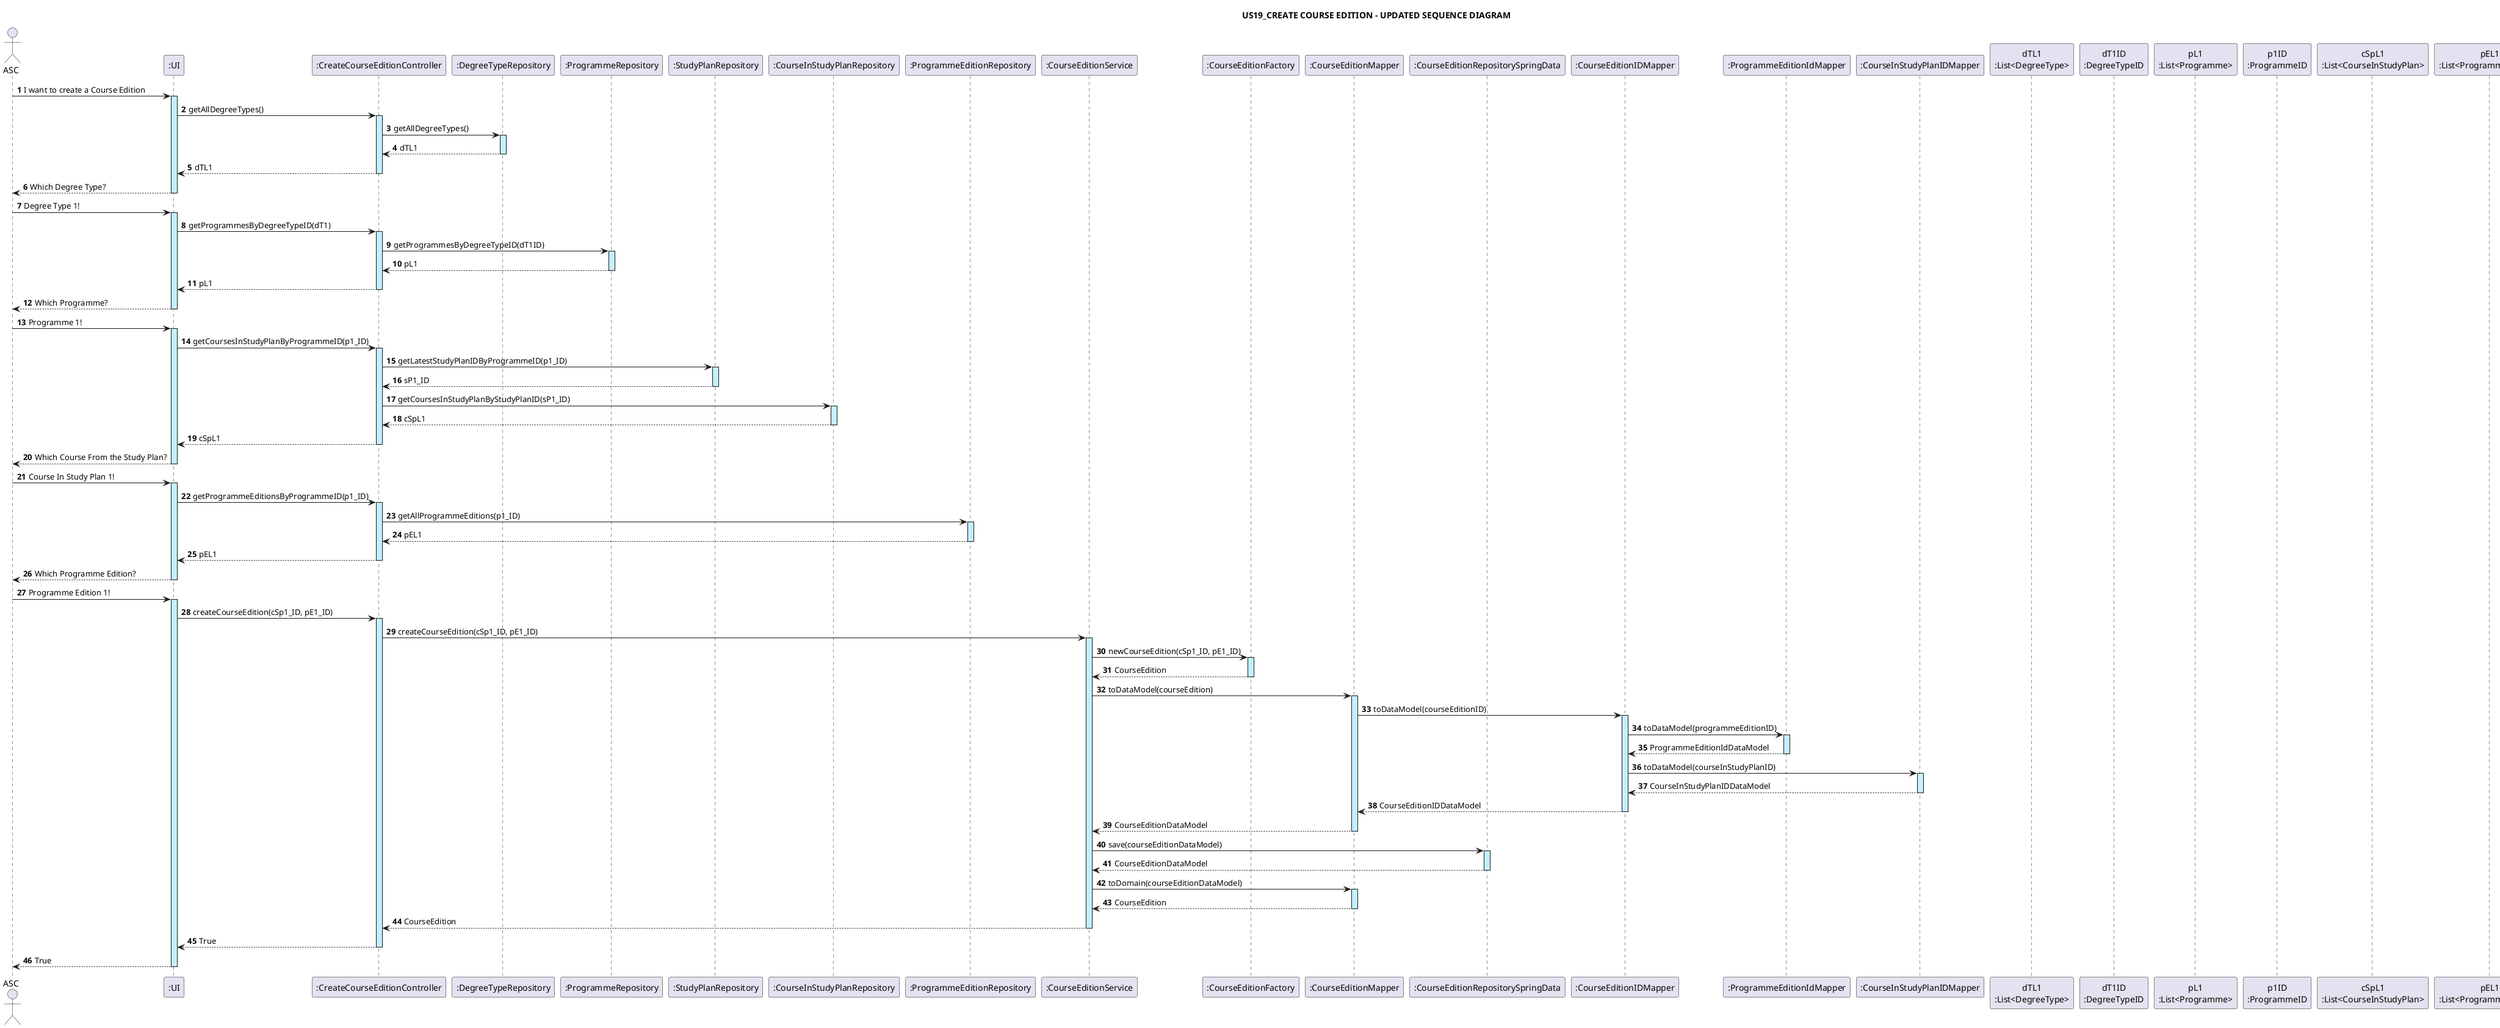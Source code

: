@startuml
title: US19_CREATE COURSE EDITION - UPDATED SEQUENCE DIAGRAM
autonumber

actor ASC
participant ":UI" as UI
participant ":CreateCourseEditionController" as Controller
participant ":DegreeTypeRepository" as DegreeTypeR
participant ":ProgrammeRepository" as ProgrammeR
participant ":StudyPlanRepository" as StudyPlanR
participant ":CourseInStudyPlanRepository" as CourseInStudyPlanR
participant ":ProgrammeEditionRepository" as ProgrammeEditionR
participant ":CourseEditionService" as Service
participant ":CourseEditionFactory" as Factory
participant ":CourseEditionMapper" as Mapper
participant ":CourseEditionRepositorySpringData" as Repository
participant ":CourseEditionIDMapper" as IDMapper
participant ":ProgrammeEditionIdMapper" as PEMapper
participant ":CourseInStudyPlanIDMapper" as CSPMapper


ASC -> UI ++ #application :  I want to create a Course Edition
UI -> Controller ++ #application: getAllDegreeTypes()
Controller -> DegreeTypeR ++ #application: getAllDegreeTypes()
DegreeTypeR --> Controller -- : dTL1
Controller --> UI -- : dTL1
UI --> ASC -- : Which Degree Type?


ASC -> UI ++ #application : Degree Type 1!
UI -> Controller ++ #application: getProgrammesByDegreeTypeID(dT1)
Controller -> ProgrammeR ++ #application: getProgrammesByDegreeTypeID(dT1ID)
ProgrammeR --> Controller -- : pL1
Controller --> UI -- : pL1
UI --> ASC -- : Which Programme?


ASC -> UI ++ #application : Programme 1!
UI -> Controller ++ #application: getCoursesInStudyPlanByProgrammeID(p1_ID)
Controller -> StudyPlanR ++ #application: getLatestStudyPlanIDByProgrammeID(p1_ID)
StudyPlanR --> Controller -- : sP1_ID
Controller -> CourseInStudyPlanR ++ #application: getCoursesInStudyPlanByStudyPlanID(sP1_ID)
CourseInStudyPlanR --> Controller -- : cSpL1
Controller --> UI -- : cSpL1
UI --> ASC -- : Which Course From the Study Plan?


ASC -> UI ++ #application : Course In Study Plan 1!
UI -> Controller ++ #application: getProgrammeEditionsByProgrammeID(p1_ID)
Controller -> ProgrammeEditionR ++ #application: getAllProgrammeEditions(p1_ID)
ProgrammeEditionR --> Controller -- : pEL1
Controller --> UI -- : pEL1
UI --> ASC -- : Which Programme Edition?


ASC -> UI ++ #application : Programme Edition 1!


UI -> Controller ++ #application : createCourseEdition(cSp1_ID, pE1_ID)
Controller -> Service ++ #application: createCourseEdition(cSp1_ID, pE1_ID)


Service -> Factory ++ #application : newCourseEdition(cSp1_ID, pE1_ID)
Factory --> Service -- : CourseEdition


Service -> Mapper ++ #application : toDataModel(courseEdition)
Mapper -> IDMapper ++ #application : toDataModel(courseEditionID)
IDMapper -> PEMapper ++ #application : toDataModel(programmeEditionID)
PEMapper --> IDMapper -- : ProgrammeEditionIdDataModel
IDMapper -> CSPMapper ++ #application : toDataModel(courseInStudyPlanID)
CSPMapper --> IDMapper -- : CourseInStudyPlanIDDataModel
IDMapper --> Mapper -- : CourseEditionIDDataModel
Mapper --> Service -- : CourseEditionDataModel


Service -> Repository ++ #application : save(courseEditionDataModel)
Repository --> Service -- : CourseEditionDataModel


Service -> Mapper ++ #application : toDomain(courseEditionDataModel)
Mapper --> Service -- : CourseEdition

Service --> Controller -- : CourseEdition
Controller --> UI -- : True
UI --> ASC -- : True


participant "dTL1\n:List<DegreeType>" as DTL
participant "dT1ID\n:DegreeTypeID" as DT_ID
participant "pL1\n:List<Programme>" as PL
participant "p1ID\n:ProgrammeID" as PG_ID
participant "cSpL1\n:List<CourseInStudyPlan>" as CSPL
participant "cSp1_ID\n:CourseInStudyPlanID" as CSP_ID
participant "pEL1\n:List<ProgrammeEdition>" as PEL
participant "pE1_ID\n:ProgrammeEditionID" as PE_ID
participant "cSP1_ID\n:CourseInStudyPlanID" as CSP_ID
participant "pE1_ID\n:ProgrammeEditionID" as PE_ID

@enduml
